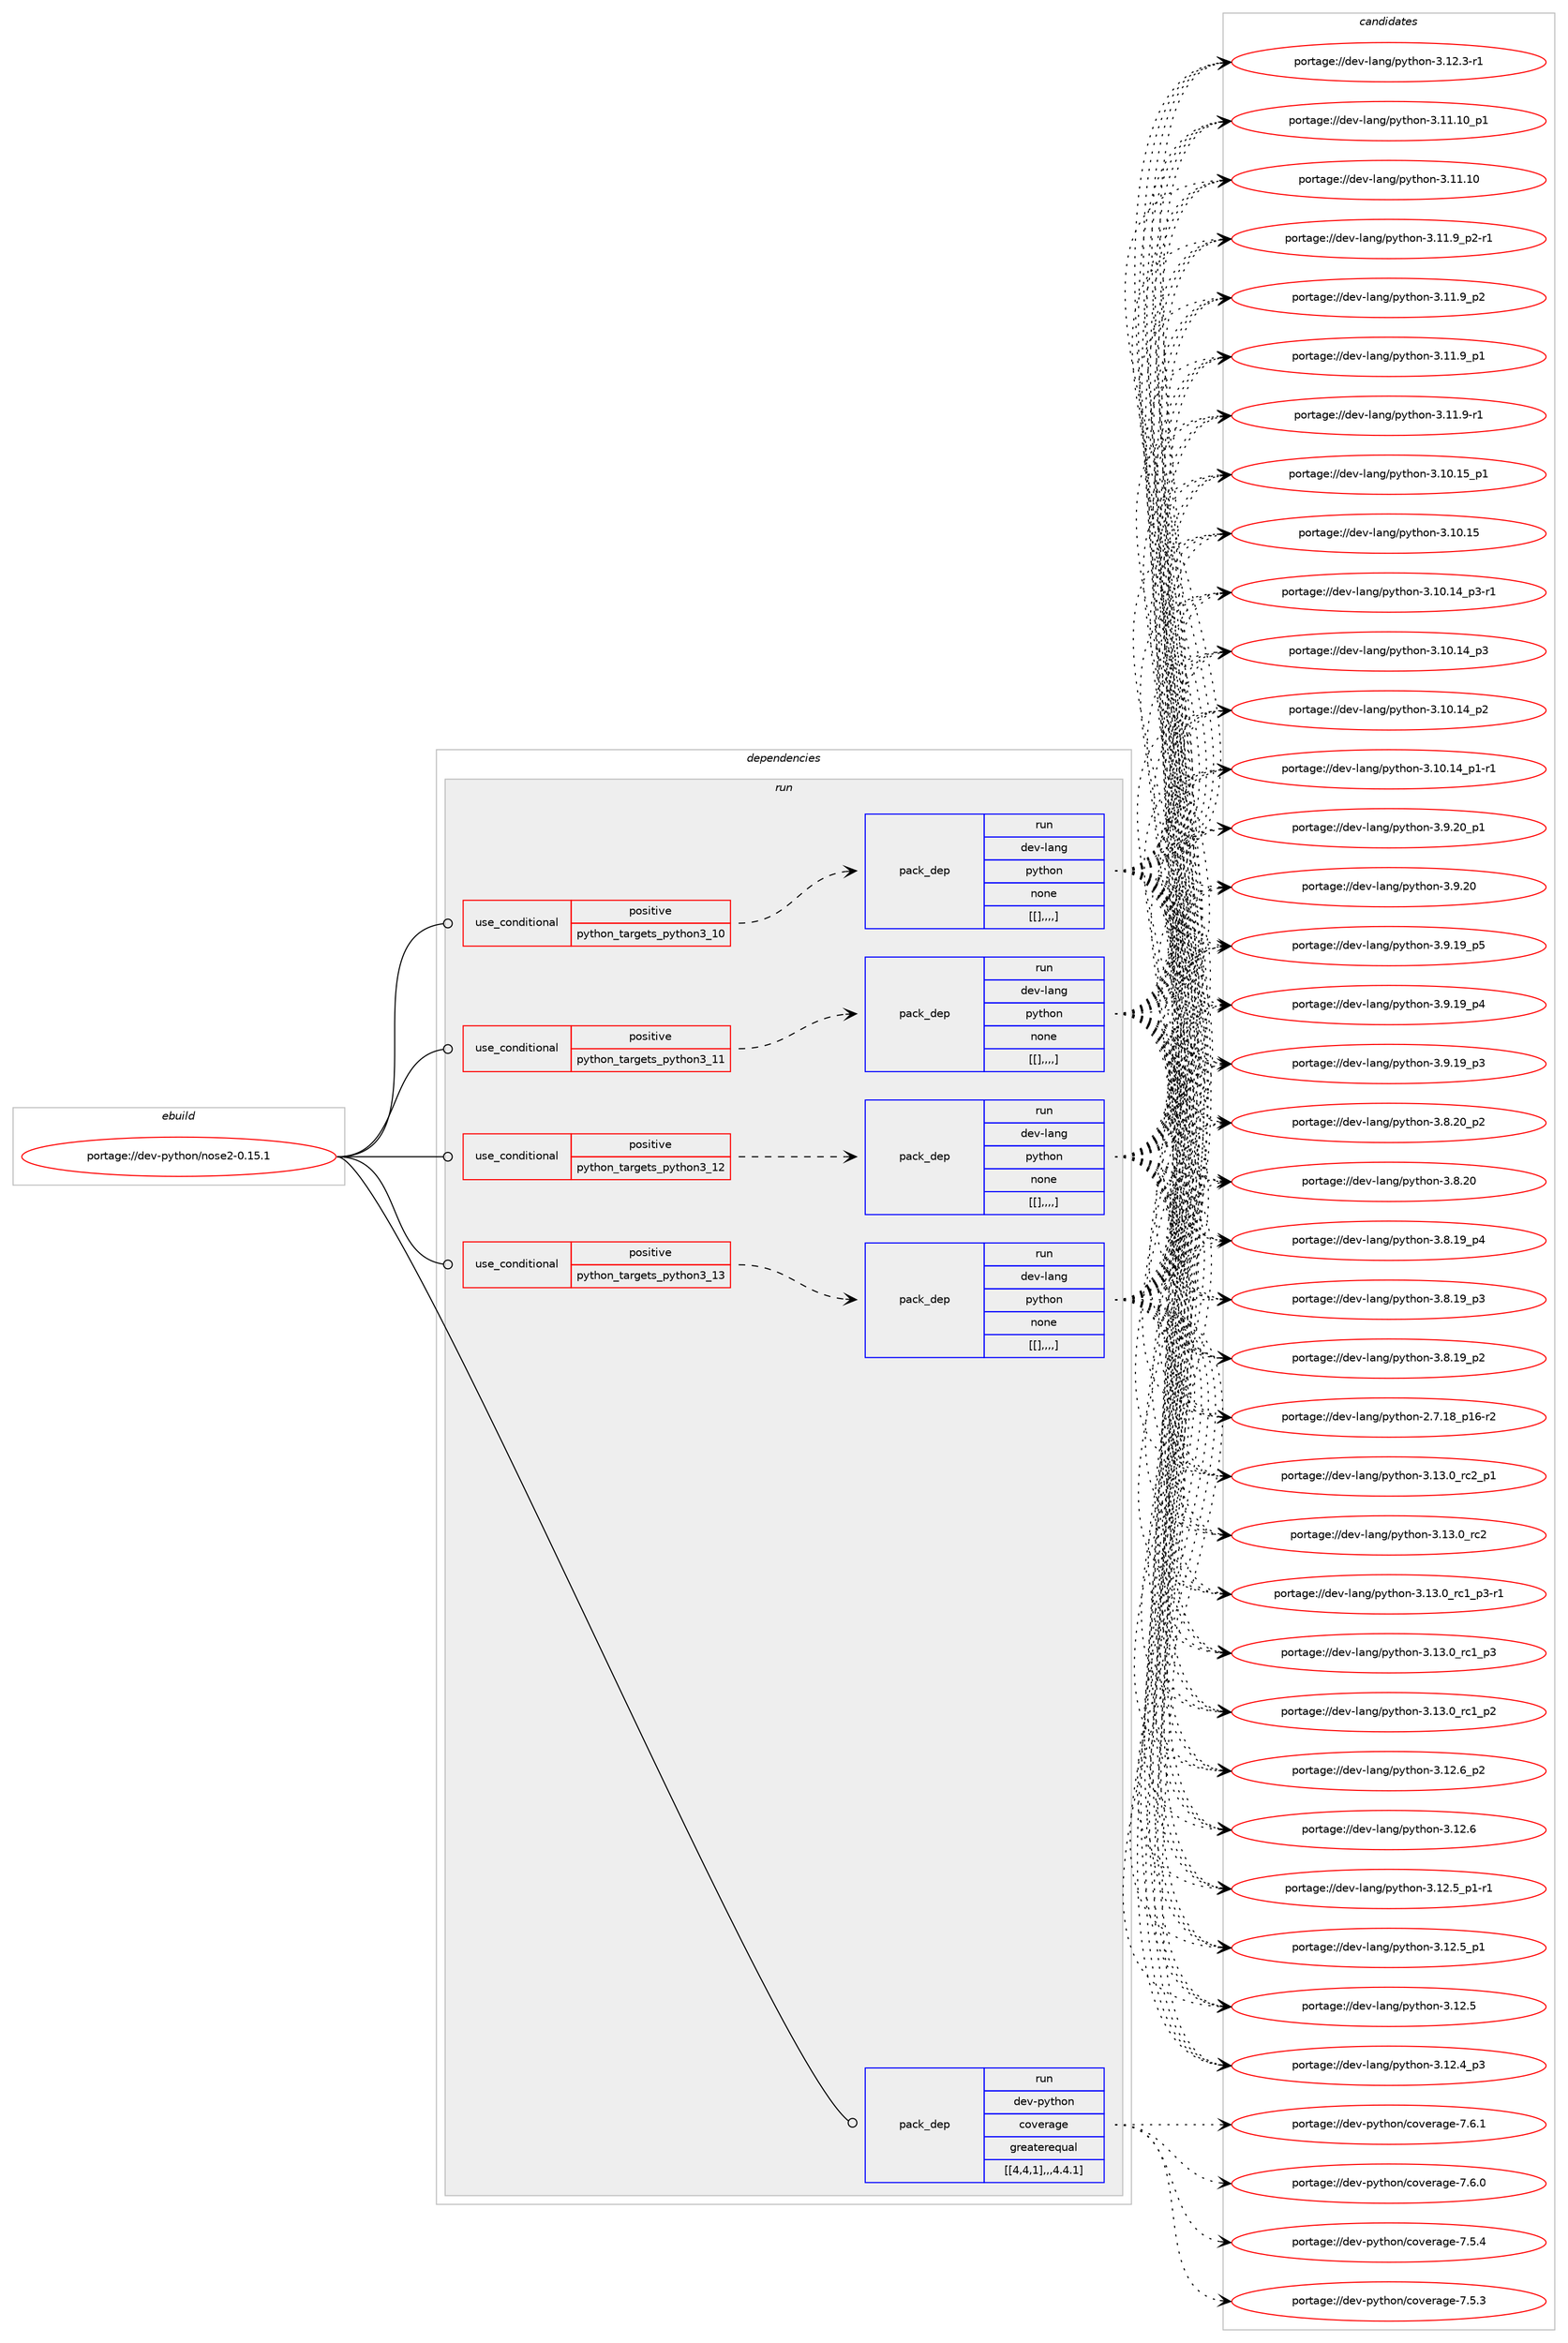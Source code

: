 digraph prolog {

# *************
# Graph options
# *************

newrank=true;
concentrate=true;
compound=true;
graph [rankdir=LR,fontname=Helvetica,fontsize=10,ranksep=1.5];#, ranksep=2.5, nodesep=0.2];
edge  [arrowhead=vee];
node  [fontname=Helvetica,fontsize=10];

# **********
# The ebuild
# **********

subgraph cluster_leftcol {
color=gray;
label=<<i>ebuild</i>>;
id [label="portage://dev-python/nose2-0.15.1", color=red, width=4, href="../dev-python/nose2-0.15.1.svg"];
}

# ****************
# The dependencies
# ****************

subgraph cluster_midcol {
color=gray;
label=<<i>dependencies</i>>;
subgraph cluster_compile {
fillcolor="#eeeeee";
style=filled;
label=<<i>compile</i>>;
}
subgraph cluster_compileandrun {
fillcolor="#eeeeee";
style=filled;
label=<<i>compile and run</i>>;
}
subgraph cluster_run {
fillcolor="#eeeeee";
style=filled;
label=<<i>run</i>>;
subgraph cond36549 {
dependency154662 [label=<<TABLE BORDER="0" CELLBORDER="1" CELLSPACING="0" CELLPADDING="4"><TR><TD ROWSPAN="3" CELLPADDING="10">use_conditional</TD></TR><TR><TD>positive</TD></TR><TR><TD>python_targets_python3_10</TD></TR></TABLE>>, shape=none, color=red];
subgraph pack116899 {
dependency154663 [label=<<TABLE BORDER="0" CELLBORDER="1" CELLSPACING="0" CELLPADDING="4" WIDTH="220"><TR><TD ROWSPAN="6" CELLPADDING="30">pack_dep</TD></TR><TR><TD WIDTH="110">run</TD></TR><TR><TD>dev-lang</TD></TR><TR><TD>python</TD></TR><TR><TD>none</TD></TR><TR><TD>[[],,,,]</TD></TR></TABLE>>, shape=none, color=blue];
}
dependency154662:e -> dependency154663:w [weight=20,style="dashed",arrowhead="vee"];
}
id:e -> dependency154662:w [weight=20,style="solid",arrowhead="odot"];
subgraph cond36550 {
dependency154664 [label=<<TABLE BORDER="0" CELLBORDER="1" CELLSPACING="0" CELLPADDING="4"><TR><TD ROWSPAN="3" CELLPADDING="10">use_conditional</TD></TR><TR><TD>positive</TD></TR><TR><TD>python_targets_python3_11</TD></TR></TABLE>>, shape=none, color=red];
subgraph pack116900 {
dependency154665 [label=<<TABLE BORDER="0" CELLBORDER="1" CELLSPACING="0" CELLPADDING="4" WIDTH="220"><TR><TD ROWSPAN="6" CELLPADDING="30">pack_dep</TD></TR><TR><TD WIDTH="110">run</TD></TR><TR><TD>dev-lang</TD></TR><TR><TD>python</TD></TR><TR><TD>none</TD></TR><TR><TD>[[],,,,]</TD></TR></TABLE>>, shape=none, color=blue];
}
dependency154664:e -> dependency154665:w [weight=20,style="dashed",arrowhead="vee"];
}
id:e -> dependency154664:w [weight=20,style="solid",arrowhead="odot"];
subgraph cond36551 {
dependency154666 [label=<<TABLE BORDER="0" CELLBORDER="1" CELLSPACING="0" CELLPADDING="4"><TR><TD ROWSPAN="3" CELLPADDING="10">use_conditional</TD></TR><TR><TD>positive</TD></TR><TR><TD>python_targets_python3_12</TD></TR></TABLE>>, shape=none, color=red];
subgraph pack116901 {
dependency154667 [label=<<TABLE BORDER="0" CELLBORDER="1" CELLSPACING="0" CELLPADDING="4" WIDTH="220"><TR><TD ROWSPAN="6" CELLPADDING="30">pack_dep</TD></TR><TR><TD WIDTH="110">run</TD></TR><TR><TD>dev-lang</TD></TR><TR><TD>python</TD></TR><TR><TD>none</TD></TR><TR><TD>[[],,,,]</TD></TR></TABLE>>, shape=none, color=blue];
}
dependency154666:e -> dependency154667:w [weight=20,style="dashed",arrowhead="vee"];
}
id:e -> dependency154666:w [weight=20,style="solid",arrowhead="odot"];
subgraph cond36552 {
dependency154668 [label=<<TABLE BORDER="0" CELLBORDER="1" CELLSPACING="0" CELLPADDING="4"><TR><TD ROWSPAN="3" CELLPADDING="10">use_conditional</TD></TR><TR><TD>positive</TD></TR><TR><TD>python_targets_python3_13</TD></TR></TABLE>>, shape=none, color=red];
subgraph pack116902 {
dependency154669 [label=<<TABLE BORDER="0" CELLBORDER="1" CELLSPACING="0" CELLPADDING="4" WIDTH="220"><TR><TD ROWSPAN="6" CELLPADDING="30">pack_dep</TD></TR><TR><TD WIDTH="110">run</TD></TR><TR><TD>dev-lang</TD></TR><TR><TD>python</TD></TR><TR><TD>none</TD></TR><TR><TD>[[],,,,]</TD></TR></TABLE>>, shape=none, color=blue];
}
dependency154668:e -> dependency154669:w [weight=20,style="dashed",arrowhead="vee"];
}
id:e -> dependency154668:w [weight=20,style="solid",arrowhead="odot"];
subgraph pack116903 {
dependency154670 [label=<<TABLE BORDER="0" CELLBORDER="1" CELLSPACING="0" CELLPADDING="4" WIDTH="220"><TR><TD ROWSPAN="6" CELLPADDING="30">pack_dep</TD></TR><TR><TD WIDTH="110">run</TD></TR><TR><TD>dev-python</TD></TR><TR><TD>coverage</TD></TR><TR><TD>greaterequal</TD></TR><TR><TD>[[4,4,1],,,4.4.1]</TD></TR></TABLE>>, shape=none, color=blue];
}
id:e -> dependency154670:w [weight=20,style="solid",arrowhead="odot"];
}
}

# **************
# The candidates
# **************

subgraph cluster_choices {
rank=same;
color=gray;
label=<<i>candidates</i>>;

subgraph choice116899 {
color=black;
nodesep=1;
choice100101118451089711010347112121116104111110455146495146489511499509511249 [label="portage://dev-lang/python-3.13.0_rc2_p1", color=red, width=4,href="../dev-lang/python-3.13.0_rc2_p1.svg"];
choice10010111845108971101034711212111610411111045514649514648951149950 [label="portage://dev-lang/python-3.13.0_rc2", color=red, width=4,href="../dev-lang/python-3.13.0_rc2.svg"];
choice1001011184510897110103471121211161041111104551464951464895114994995112514511449 [label="portage://dev-lang/python-3.13.0_rc1_p3-r1", color=red, width=4,href="../dev-lang/python-3.13.0_rc1_p3-r1.svg"];
choice100101118451089711010347112121116104111110455146495146489511499499511251 [label="portage://dev-lang/python-3.13.0_rc1_p3", color=red, width=4,href="../dev-lang/python-3.13.0_rc1_p3.svg"];
choice100101118451089711010347112121116104111110455146495146489511499499511250 [label="portage://dev-lang/python-3.13.0_rc1_p2", color=red, width=4,href="../dev-lang/python-3.13.0_rc1_p2.svg"];
choice100101118451089711010347112121116104111110455146495046549511250 [label="portage://dev-lang/python-3.12.6_p2", color=red, width=4,href="../dev-lang/python-3.12.6_p2.svg"];
choice10010111845108971101034711212111610411111045514649504654 [label="portage://dev-lang/python-3.12.6", color=red, width=4,href="../dev-lang/python-3.12.6.svg"];
choice1001011184510897110103471121211161041111104551464950465395112494511449 [label="portage://dev-lang/python-3.12.5_p1-r1", color=red, width=4,href="../dev-lang/python-3.12.5_p1-r1.svg"];
choice100101118451089711010347112121116104111110455146495046539511249 [label="portage://dev-lang/python-3.12.5_p1", color=red, width=4,href="../dev-lang/python-3.12.5_p1.svg"];
choice10010111845108971101034711212111610411111045514649504653 [label="portage://dev-lang/python-3.12.5", color=red, width=4,href="../dev-lang/python-3.12.5.svg"];
choice100101118451089711010347112121116104111110455146495046529511251 [label="portage://dev-lang/python-3.12.4_p3", color=red, width=4,href="../dev-lang/python-3.12.4_p3.svg"];
choice100101118451089711010347112121116104111110455146495046514511449 [label="portage://dev-lang/python-3.12.3-r1", color=red, width=4,href="../dev-lang/python-3.12.3-r1.svg"];
choice10010111845108971101034711212111610411111045514649494649489511249 [label="portage://dev-lang/python-3.11.10_p1", color=red, width=4,href="../dev-lang/python-3.11.10_p1.svg"];
choice1001011184510897110103471121211161041111104551464949464948 [label="portage://dev-lang/python-3.11.10", color=red, width=4,href="../dev-lang/python-3.11.10.svg"];
choice1001011184510897110103471121211161041111104551464949465795112504511449 [label="portage://dev-lang/python-3.11.9_p2-r1", color=red, width=4,href="../dev-lang/python-3.11.9_p2-r1.svg"];
choice100101118451089711010347112121116104111110455146494946579511250 [label="portage://dev-lang/python-3.11.9_p2", color=red, width=4,href="../dev-lang/python-3.11.9_p2.svg"];
choice100101118451089711010347112121116104111110455146494946579511249 [label="portage://dev-lang/python-3.11.9_p1", color=red, width=4,href="../dev-lang/python-3.11.9_p1.svg"];
choice100101118451089711010347112121116104111110455146494946574511449 [label="portage://dev-lang/python-3.11.9-r1", color=red, width=4,href="../dev-lang/python-3.11.9-r1.svg"];
choice10010111845108971101034711212111610411111045514649484649539511249 [label="portage://dev-lang/python-3.10.15_p1", color=red, width=4,href="../dev-lang/python-3.10.15_p1.svg"];
choice1001011184510897110103471121211161041111104551464948464953 [label="portage://dev-lang/python-3.10.15", color=red, width=4,href="../dev-lang/python-3.10.15.svg"];
choice100101118451089711010347112121116104111110455146494846495295112514511449 [label="portage://dev-lang/python-3.10.14_p3-r1", color=red, width=4,href="../dev-lang/python-3.10.14_p3-r1.svg"];
choice10010111845108971101034711212111610411111045514649484649529511251 [label="portage://dev-lang/python-3.10.14_p3", color=red, width=4,href="../dev-lang/python-3.10.14_p3.svg"];
choice10010111845108971101034711212111610411111045514649484649529511250 [label="portage://dev-lang/python-3.10.14_p2", color=red, width=4,href="../dev-lang/python-3.10.14_p2.svg"];
choice100101118451089711010347112121116104111110455146494846495295112494511449 [label="portage://dev-lang/python-3.10.14_p1-r1", color=red, width=4,href="../dev-lang/python-3.10.14_p1-r1.svg"];
choice100101118451089711010347112121116104111110455146574650489511249 [label="portage://dev-lang/python-3.9.20_p1", color=red, width=4,href="../dev-lang/python-3.9.20_p1.svg"];
choice10010111845108971101034711212111610411111045514657465048 [label="portage://dev-lang/python-3.9.20", color=red, width=4,href="../dev-lang/python-3.9.20.svg"];
choice100101118451089711010347112121116104111110455146574649579511253 [label="portage://dev-lang/python-3.9.19_p5", color=red, width=4,href="../dev-lang/python-3.9.19_p5.svg"];
choice100101118451089711010347112121116104111110455146574649579511252 [label="portage://dev-lang/python-3.9.19_p4", color=red, width=4,href="../dev-lang/python-3.9.19_p4.svg"];
choice100101118451089711010347112121116104111110455146574649579511251 [label="portage://dev-lang/python-3.9.19_p3", color=red, width=4,href="../dev-lang/python-3.9.19_p3.svg"];
choice100101118451089711010347112121116104111110455146564650489511250 [label="portage://dev-lang/python-3.8.20_p2", color=red, width=4,href="../dev-lang/python-3.8.20_p2.svg"];
choice10010111845108971101034711212111610411111045514656465048 [label="portage://dev-lang/python-3.8.20", color=red, width=4,href="../dev-lang/python-3.8.20.svg"];
choice100101118451089711010347112121116104111110455146564649579511252 [label="portage://dev-lang/python-3.8.19_p4", color=red, width=4,href="../dev-lang/python-3.8.19_p4.svg"];
choice100101118451089711010347112121116104111110455146564649579511251 [label="portage://dev-lang/python-3.8.19_p3", color=red, width=4,href="../dev-lang/python-3.8.19_p3.svg"];
choice100101118451089711010347112121116104111110455146564649579511250 [label="portage://dev-lang/python-3.8.19_p2", color=red, width=4,href="../dev-lang/python-3.8.19_p2.svg"];
choice100101118451089711010347112121116104111110455046554649569511249544511450 [label="portage://dev-lang/python-2.7.18_p16-r2", color=red, width=4,href="../dev-lang/python-2.7.18_p16-r2.svg"];
dependency154663:e -> choice100101118451089711010347112121116104111110455146495146489511499509511249:w [style=dotted,weight="100"];
dependency154663:e -> choice10010111845108971101034711212111610411111045514649514648951149950:w [style=dotted,weight="100"];
dependency154663:e -> choice1001011184510897110103471121211161041111104551464951464895114994995112514511449:w [style=dotted,weight="100"];
dependency154663:e -> choice100101118451089711010347112121116104111110455146495146489511499499511251:w [style=dotted,weight="100"];
dependency154663:e -> choice100101118451089711010347112121116104111110455146495146489511499499511250:w [style=dotted,weight="100"];
dependency154663:e -> choice100101118451089711010347112121116104111110455146495046549511250:w [style=dotted,weight="100"];
dependency154663:e -> choice10010111845108971101034711212111610411111045514649504654:w [style=dotted,weight="100"];
dependency154663:e -> choice1001011184510897110103471121211161041111104551464950465395112494511449:w [style=dotted,weight="100"];
dependency154663:e -> choice100101118451089711010347112121116104111110455146495046539511249:w [style=dotted,weight="100"];
dependency154663:e -> choice10010111845108971101034711212111610411111045514649504653:w [style=dotted,weight="100"];
dependency154663:e -> choice100101118451089711010347112121116104111110455146495046529511251:w [style=dotted,weight="100"];
dependency154663:e -> choice100101118451089711010347112121116104111110455146495046514511449:w [style=dotted,weight="100"];
dependency154663:e -> choice10010111845108971101034711212111610411111045514649494649489511249:w [style=dotted,weight="100"];
dependency154663:e -> choice1001011184510897110103471121211161041111104551464949464948:w [style=dotted,weight="100"];
dependency154663:e -> choice1001011184510897110103471121211161041111104551464949465795112504511449:w [style=dotted,weight="100"];
dependency154663:e -> choice100101118451089711010347112121116104111110455146494946579511250:w [style=dotted,weight="100"];
dependency154663:e -> choice100101118451089711010347112121116104111110455146494946579511249:w [style=dotted,weight="100"];
dependency154663:e -> choice100101118451089711010347112121116104111110455146494946574511449:w [style=dotted,weight="100"];
dependency154663:e -> choice10010111845108971101034711212111610411111045514649484649539511249:w [style=dotted,weight="100"];
dependency154663:e -> choice1001011184510897110103471121211161041111104551464948464953:w [style=dotted,weight="100"];
dependency154663:e -> choice100101118451089711010347112121116104111110455146494846495295112514511449:w [style=dotted,weight="100"];
dependency154663:e -> choice10010111845108971101034711212111610411111045514649484649529511251:w [style=dotted,weight="100"];
dependency154663:e -> choice10010111845108971101034711212111610411111045514649484649529511250:w [style=dotted,weight="100"];
dependency154663:e -> choice100101118451089711010347112121116104111110455146494846495295112494511449:w [style=dotted,weight="100"];
dependency154663:e -> choice100101118451089711010347112121116104111110455146574650489511249:w [style=dotted,weight="100"];
dependency154663:e -> choice10010111845108971101034711212111610411111045514657465048:w [style=dotted,weight="100"];
dependency154663:e -> choice100101118451089711010347112121116104111110455146574649579511253:w [style=dotted,weight="100"];
dependency154663:e -> choice100101118451089711010347112121116104111110455146574649579511252:w [style=dotted,weight="100"];
dependency154663:e -> choice100101118451089711010347112121116104111110455146574649579511251:w [style=dotted,weight="100"];
dependency154663:e -> choice100101118451089711010347112121116104111110455146564650489511250:w [style=dotted,weight="100"];
dependency154663:e -> choice10010111845108971101034711212111610411111045514656465048:w [style=dotted,weight="100"];
dependency154663:e -> choice100101118451089711010347112121116104111110455146564649579511252:w [style=dotted,weight="100"];
dependency154663:e -> choice100101118451089711010347112121116104111110455146564649579511251:w [style=dotted,weight="100"];
dependency154663:e -> choice100101118451089711010347112121116104111110455146564649579511250:w [style=dotted,weight="100"];
dependency154663:e -> choice100101118451089711010347112121116104111110455046554649569511249544511450:w [style=dotted,weight="100"];
}
subgraph choice116900 {
color=black;
nodesep=1;
choice100101118451089711010347112121116104111110455146495146489511499509511249 [label="portage://dev-lang/python-3.13.0_rc2_p1", color=red, width=4,href="../dev-lang/python-3.13.0_rc2_p1.svg"];
choice10010111845108971101034711212111610411111045514649514648951149950 [label="portage://dev-lang/python-3.13.0_rc2", color=red, width=4,href="../dev-lang/python-3.13.0_rc2.svg"];
choice1001011184510897110103471121211161041111104551464951464895114994995112514511449 [label="portage://dev-lang/python-3.13.0_rc1_p3-r1", color=red, width=4,href="../dev-lang/python-3.13.0_rc1_p3-r1.svg"];
choice100101118451089711010347112121116104111110455146495146489511499499511251 [label="portage://dev-lang/python-3.13.0_rc1_p3", color=red, width=4,href="../dev-lang/python-3.13.0_rc1_p3.svg"];
choice100101118451089711010347112121116104111110455146495146489511499499511250 [label="portage://dev-lang/python-3.13.0_rc1_p2", color=red, width=4,href="../dev-lang/python-3.13.0_rc1_p2.svg"];
choice100101118451089711010347112121116104111110455146495046549511250 [label="portage://dev-lang/python-3.12.6_p2", color=red, width=4,href="../dev-lang/python-3.12.6_p2.svg"];
choice10010111845108971101034711212111610411111045514649504654 [label="portage://dev-lang/python-3.12.6", color=red, width=4,href="../dev-lang/python-3.12.6.svg"];
choice1001011184510897110103471121211161041111104551464950465395112494511449 [label="portage://dev-lang/python-3.12.5_p1-r1", color=red, width=4,href="../dev-lang/python-3.12.5_p1-r1.svg"];
choice100101118451089711010347112121116104111110455146495046539511249 [label="portage://dev-lang/python-3.12.5_p1", color=red, width=4,href="../dev-lang/python-3.12.5_p1.svg"];
choice10010111845108971101034711212111610411111045514649504653 [label="portage://dev-lang/python-3.12.5", color=red, width=4,href="../dev-lang/python-3.12.5.svg"];
choice100101118451089711010347112121116104111110455146495046529511251 [label="portage://dev-lang/python-3.12.4_p3", color=red, width=4,href="../dev-lang/python-3.12.4_p3.svg"];
choice100101118451089711010347112121116104111110455146495046514511449 [label="portage://dev-lang/python-3.12.3-r1", color=red, width=4,href="../dev-lang/python-3.12.3-r1.svg"];
choice10010111845108971101034711212111610411111045514649494649489511249 [label="portage://dev-lang/python-3.11.10_p1", color=red, width=4,href="../dev-lang/python-3.11.10_p1.svg"];
choice1001011184510897110103471121211161041111104551464949464948 [label="portage://dev-lang/python-3.11.10", color=red, width=4,href="../dev-lang/python-3.11.10.svg"];
choice1001011184510897110103471121211161041111104551464949465795112504511449 [label="portage://dev-lang/python-3.11.9_p2-r1", color=red, width=4,href="../dev-lang/python-3.11.9_p2-r1.svg"];
choice100101118451089711010347112121116104111110455146494946579511250 [label="portage://dev-lang/python-3.11.9_p2", color=red, width=4,href="../dev-lang/python-3.11.9_p2.svg"];
choice100101118451089711010347112121116104111110455146494946579511249 [label="portage://dev-lang/python-3.11.9_p1", color=red, width=4,href="../dev-lang/python-3.11.9_p1.svg"];
choice100101118451089711010347112121116104111110455146494946574511449 [label="portage://dev-lang/python-3.11.9-r1", color=red, width=4,href="../dev-lang/python-3.11.9-r1.svg"];
choice10010111845108971101034711212111610411111045514649484649539511249 [label="portage://dev-lang/python-3.10.15_p1", color=red, width=4,href="../dev-lang/python-3.10.15_p1.svg"];
choice1001011184510897110103471121211161041111104551464948464953 [label="portage://dev-lang/python-3.10.15", color=red, width=4,href="../dev-lang/python-3.10.15.svg"];
choice100101118451089711010347112121116104111110455146494846495295112514511449 [label="portage://dev-lang/python-3.10.14_p3-r1", color=red, width=4,href="../dev-lang/python-3.10.14_p3-r1.svg"];
choice10010111845108971101034711212111610411111045514649484649529511251 [label="portage://dev-lang/python-3.10.14_p3", color=red, width=4,href="../dev-lang/python-3.10.14_p3.svg"];
choice10010111845108971101034711212111610411111045514649484649529511250 [label="portage://dev-lang/python-3.10.14_p2", color=red, width=4,href="../dev-lang/python-3.10.14_p2.svg"];
choice100101118451089711010347112121116104111110455146494846495295112494511449 [label="portage://dev-lang/python-3.10.14_p1-r1", color=red, width=4,href="../dev-lang/python-3.10.14_p1-r1.svg"];
choice100101118451089711010347112121116104111110455146574650489511249 [label="portage://dev-lang/python-3.9.20_p1", color=red, width=4,href="../dev-lang/python-3.9.20_p1.svg"];
choice10010111845108971101034711212111610411111045514657465048 [label="portage://dev-lang/python-3.9.20", color=red, width=4,href="../dev-lang/python-3.9.20.svg"];
choice100101118451089711010347112121116104111110455146574649579511253 [label="portage://dev-lang/python-3.9.19_p5", color=red, width=4,href="../dev-lang/python-3.9.19_p5.svg"];
choice100101118451089711010347112121116104111110455146574649579511252 [label="portage://dev-lang/python-3.9.19_p4", color=red, width=4,href="../dev-lang/python-3.9.19_p4.svg"];
choice100101118451089711010347112121116104111110455146574649579511251 [label="portage://dev-lang/python-3.9.19_p3", color=red, width=4,href="../dev-lang/python-3.9.19_p3.svg"];
choice100101118451089711010347112121116104111110455146564650489511250 [label="portage://dev-lang/python-3.8.20_p2", color=red, width=4,href="../dev-lang/python-3.8.20_p2.svg"];
choice10010111845108971101034711212111610411111045514656465048 [label="portage://dev-lang/python-3.8.20", color=red, width=4,href="../dev-lang/python-3.8.20.svg"];
choice100101118451089711010347112121116104111110455146564649579511252 [label="portage://dev-lang/python-3.8.19_p4", color=red, width=4,href="../dev-lang/python-3.8.19_p4.svg"];
choice100101118451089711010347112121116104111110455146564649579511251 [label="portage://dev-lang/python-3.8.19_p3", color=red, width=4,href="../dev-lang/python-3.8.19_p3.svg"];
choice100101118451089711010347112121116104111110455146564649579511250 [label="portage://dev-lang/python-3.8.19_p2", color=red, width=4,href="../dev-lang/python-3.8.19_p2.svg"];
choice100101118451089711010347112121116104111110455046554649569511249544511450 [label="portage://dev-lang/python-2.7.18_p16-r2", color=red, width=4,href="../dev-lang/python-2.7.18_p16-r2.svg"];
dependency154665:e -> choice100101118451089711010347112121116104111110455146495146489511499509511249:w [style=dotted,weight="100"];
dependency154665:e -> choice10010111845108971101034711212111610411111045514649514648951149950:w [style=dotted,weight="100"];
dependency154665:e -> choice1001011184510897110103471121211161041111104551464951464895114994995112514511449:w [style=dotted,weight="100"];
dependency154665:e -> choice100101118451089711010347112121116104111110455146495146489511499499511251:w [style=dotted,weight="100"];
dependency154665:e -> choice100101118451089711010347112121116104111110455146495146489511499499511250:w [style=dotted,weight="100"];
dependency154665:e -> choice100101118451089711010347112121116104111110455146495046549511250:w [style=dotted,weight="100"];
dependency154665:e -> choice10010111845108971101034711212111610411111045514649504654:w [style=dotted,weight="100"];
dependency154665:e -> choice1001011184510897110103471121211161041111104551464950465395112494511449:w [style=dotted,weight="100"];
dependency154665:e -> choice100101118451089711010347112121116104111110455146495046539511249:w [style=dotted,weight="100"];
dependency154665:e -> choice10010111845108971101034711212111610411111045514649504653:w [style=dotted,weight="100"];
dependency154665:e -> choice100101118451089711010347112121116104111110455146495046529511251:w [style=dotted,weight="100"];
dependency154665:e -> choice100101118451089711010347112121116104111110455146495046514511449:w [style=dotted,weight="100"];
dependency154665:e -> choice10010111845108971101034711212111610411111045514649494649489511249:w [style=dotted,weight="100"];
dependency154665:e -> choice1001011184510897110103471121211161041111104551464949464948:w [style=dotted,weight="100"];
dependency154665:e -> choice1001011184510897110103471121211161041111104551464949465795112504511449:w [style=dotted,weight="100"];
dependency154665:e -> choice100101118451089711010347112121116104111110455146494946579511250:w [style=dotted,weight="100"];
dependency154665:e -> choice100101118451089711010347112121116104111110455146494946579511249:w [style=dotted,weight="100"];
dependency154665:e -> choice100101118451089711010347112121116104111110455146494946574511449:w [style=dotted,weight="100"];
dependency154665:e -> choice10010111845108971101034711212111610411111045514649484649539511249:w [style=dotted,weight="100"];
dependency154665:e -> choice1001011184510897110103471121211161041111104551464948464953:w [style=dotted,weight="100"];
dependency154665:e -> choice100101118451089711010347112121116104111110455146494846495295112514511449:w [style=dotted,weight="100"];
dependency154665:e -> choice10010111845108971101034711212111610411111045514649484649529511251:w [style=dotted,weight="100"];
dependency154665:e -> choice10010111845108971101034711212111610411111045514649484649529511250:w [style=dotted,weight="100"];
dependency154665:e -> choice100101118451089711010347112121116104111110455146494846495295112494511449:w [style=dotted,weight="100"];
dependency154665:e -> choice100101118451089711010347112121116104111110455146574650489511249:w [style=dotted,weight="100"];
dependency154665:e -> choice10010111845108971101034711212111610411111045514657465048:w [style=dotted,weight="100"];
dependency154665:e -> choice100101118451089711010347112121116104111110455146574649579511253:w [style=dotted,weight="100"];
dependency154665:e -> choice100101118451089711010347112121116104111110455146574649579511252:w [style=dotted,weight="100"];
dependency154665:e -> choice100101118451089711010347112121116104111110455146574649579511251:w [style=dotted,weight="100"];
dependency154665:e -> choice100101118451089711010347112121116104111110455146564650489511250:w [style=dotted,weight="100"];
dependency154665:e -> choice10010111845108971101034711212111610411111045514656465048:w [style=dotted,weight="100"];
dependency154665:e -> choice100101118451089711010347112121116104111110455146564649579511252:w [style=dotted,weight="100"];
dependency154665:e -> choice100101118451089711010347112121116104111110455146564649579511251:w [style=dotted,weight="100"];
dependency154665:e -> choice100101118451089711010347112121116104111110455146564649579511250:w [style=dotted,weight="100"];
dependency154665:e -> choice100101118451089711010347112121116104111110455046554649569511249544511450:w [style=dotted,weight="100"];
}
subgraph choice116901 {
color=black;
nodesep=1;
choice100101118451089711010347112121116104111110455146495146489511499509511249 [label="portage://dev-lang/python-3.13.0_rc2_p1", color=red, width=4,href="../dev-lang/python-3.13.0_rc2_p1.svg"];
choice10010111845108971101034711212111610411111045514649514648951149950 [label="portage://dev-lang/python-3.13.0_rc2", color=red, width=4,href="../dev-lang/python-3.13.0_rc2.svg"];
choice1001011184510897110103471121211161041111104551464951464895114994995112514511449 [label="portage://dev-lang/python-3.13.0_rc1_p3-r1", color=red, width=4,href="../dev-lang/python-3.13.0_rc1_p3-r1.svg"];
choice100101118451089711010347112121116104111110455146495146489511499499511251 [label="portage://dev-lang/python-3.13.0_rc1_p3", color=red, width=4,href="../dev-lang/python-3.13.0_rc1_p3.svg"];
choice100101118451089711010347112121116104111110455146495146489511499499511250 [label="portage://dev-lang/python-3.13.0_rc1_p2", color=red, width=4,href="../dev-lang/python-3.13.0_rc1_p2.svg"];
choice100101118451089711010347112121116104111110455146495046549511250 [label="portage://dev-lang/python-3.12.6_p2", color=red, width=4,href="../dev-lang/python-3.12.6_p2.svg"];
choice10010111845108971101034711212111610411111045514649504654 [label="portage://dev-lang/python-3.12.6", color=red, width=4,href="../dev-lang/python-3.12.6.svg"];
choice1001011184510897110103471121211161041111104551464950465395112494511449 [label="portage://dev-lang/python-3.12.5_p1-r1", color=red, width=4,href="../dev-lang/python-3.12.5_p1-r1.svg"];
choice100101118451089711010347112121116104111110455146495046539511249 [label="portage://dev-lang/python-3.12.5_p1", color=red, width=4,href="../dev-lang/python-3.12.5_p1.svg"];
choice10010111845108971101034711212111610411111045514649504653 [label="portage://dev-lang/python-3.12.5", color=red, width=4,href="../dev-lang/python-3.12.5.svg"];
choice100101118451089711010347112121116104111110455146495046529511251 [label="portage://dev-lang/python-3.12.4_p3", color=red, width=4,href="../dev-lang/python-3.12.4_p3.svg"];
choice100101118451089711010347112121116104111110455146495046514511449 [label="portage://dev-lang/python-3.12.3-r1", color=red, width=4,href="../dev-lang/python-3.12.3-r1.svg"];
choice10010111845108971101034711212111610411111045514649494649489511249 [label="portage://dev-lang/python-3.11.10_p1", color=red, width=4,href="../dev-lang/python-3.11.10_p1.svg"];
choice1001011184510897110103471121211161041111104551464949464948 [label="portage://dev-lang/python-3.11.10", color=red, width=4,href="../dev-lang/python-3.11.10.svg"];
choice1001011184510897110103471121211161041111104551464949465795112504511449 [label="portage://dev-lang/python-3.11.9_p2-r1", color=red, width=4,href="../dev-lang/python-3.11.9_p2-r1.svg"];
choice100101118451089711010347112121116104111110455146494946579511250 [label="portage://dev-lang/python-3.11.9_p2", color=red, width=4,href="../dev-lang/python-3.11.9_p2.svg"];
choice100101118451089711010347112121116104111110455146494946579511249 [label="portage://dev-lang/python-3.11.9_p1", color=red, width=4,href="../dev-lang/python-3.11.9_p1.svg"];
choice100101118451089711010347112121116104111110455146494946574511449 [label="portage://dev-lang/python-3.11.9-r1", color=red, width=4,href="../dev-lang/python-3.11.9-r1.svg"];
choice10010111845108971101034711212111610411111045514649484649539511249 [label="portage://dev-lang/python-3.10.15_p1", color=red, width=4,href="../dev-lang/python-3.10.15_p1.svg"];
choice1001011184510897110103471121211161041111104551464948464953 [label="portage://dev-lang/python-3.10.15", color=red, width=4,href="../dev-lang/python-3.10.15.svg"];
choice100101118451089711010347112121116104111110455146494846495295112514511449 [label="portage://dev-lang/python-3.10.14_p3-r1", color=red, width=4,href="../dev-lang/python-3.10.14_p3-r1.svg"];
choice10010111845108971101034711212111610411111045514649484649529511251 [label="portage://dev-lang/python-3.10.14_p3", color=red, width=4,href="../dev-lang/python-3.10.14_p3.svg"];
choice10010111845108971101034711212111610411111045514649484649529511250 [label="portage://dev-lang/python-3.10.14_p2", color=red, width=4,href="../dev-lang/python-3.10.14_p2.svg"];
choice100101118451089711010347112121116104111110455146494846495295112494511449 [label="portage://dev-lang/python-3.10.14_p1-r1", color=red, width=4,href="../dev-lang/python-3.10.14_p1-r1.svg"];
choice100101118451089711010347112121116104111110455146574650489511249 [label="portage://dev-lang/python-3.9.20_p1", color=red, width=4,href="../dev-lang/python-3.9.20_p1.svg"];
choice10010111845108971101034711212111610411111045514657465048 [label="portage://dev-lang/python-3.9.20", color=red, width=4,href="../dev-lang/python-3.9.20.svg"];
choice100101118451089711010347112121116104111110455146574649579511253 [label="portage://dev-lang/python-3.9.19_p5", color=red, width=4,href="../dev-lang/python-3.9.19_p5.svg"];
choice100101118451089711010347112121116104111110455146574649579511252 [label="portage://dev-lang/python-3.9.19_p4", color=red, width=4,href="../dev-lang/python-3.9.19_p4.svg"];
choice100101118451089711010347112121116104111110455146574649579511251 [label="portage://dev-lang/python-3.9.19_p3", color=red, width=4,href="../dev-lang/python-3.9.19_p3.svg"];
choice100101118451089711010347112121116104111110455146564650489511250 [label="portage://dev-lang/python-3.8.20_p2", color=red, width=4,href="../dev-lang/python-3.8.20_p2.svg"];
choice10010111845108971101034711212111610411111045514656465048 [label="portage://dev-lang/python-3.8.20", color=red, width=4,href="../dev-lang/python-3.8.20.svg"];
choice100101118451089711010347112121116104111110455146564649579511252 [label="portage://dev-lang/python-3.8.19_p4", color=red, width=4,href="../dev-lang/python-3.8.19_p4.svg"];
choice100101118451089711010347112121116104111110455146564649579511251 [label="portage://dev-lang/python-3.8.19_p3", color=red, width=4,href="../dev-lang/python-3.8.19_p3.svg"];
choice100101118451089711010347112121116104111110455146564649579511250 [label="portage://dev-lang/python-3.8.19_p2", color=red, width=4,href="../dev-lang/python-3.8.19_p2.svg"];
choice100101118451089711010347112121116104111110455046554649569511249544511450 [label="portage://dev-lang/python-2.7.18_p16-r2", color=red, width=4,href="../dev-lang/python-2.7.18_p16-r2.svg"];
dependency154667:e -> choice100101118451089711010347112121116104111110455146495146489511499509511249:w [style=dotted,weight="100"];
dependency154667:e -> choice10010111845108971101034711212111610411111045514649514648951149950:w [style=dotted,weight="100"];
dependency154667:e -> choice1001011184510897110103471121211161041111104551464951464895114994995112514511449:w [style=dotted,weight="100"];
dependency154667:e -> choice100101118451089711010347112121116104111110455146495146489511499499511251:w [style=dotted,weight="100"];
dependency154667:e -> choice100101118451089711010347112121116104111110455146495146489511499499511250:w [style=dotted,weight="100"];
dependency154667:e -> choice100101118451089711010347112121116104111110455146495046549511250:w [style=dotted,weight="100"];
dependency154667:e -> choice10010111845108971101034711212111610411111045514649504654:w [style=dotted,weight="100"];
dependency154667:e -> choice1001011184510897110103471121211161041111104551464950465395112494511449:w [style=dotted,weight="100"];
dependency154667:e -> choice100101118451089711010347112121116104111110455146495046539511249:w [style=dotted,weight="100"];
dependency154667:e -> choice10010111845108971101034711212111610411111045514649504653:w [style=dotted,weight="100"];
dependency154667:e -> choice100101118451089711010347112121116104111110455146495046529511251:w [style=dotted,weight="100"];
dependency154667:e -> choice100101118451089711010347112121116104111110455146495046514511449:w [style=dotted,weight="100"];
dependency154667:e -> choice10010111845108971101034711212111610411111045514649494649489511249:w [style=dotted,weight="100"];
dependency154667:e -> choice1001011184510897110103471121211161041111104551464949464948:w [style=dotted,weight="100"];
dependency154667:e -> choice1001011184510897110103471121211161041111104551464949465795112504511449:w [style=dotted,weight="100"];
dependency154667:e -> choice100101118451089711010347112121116104111110455146494946579511250:w [style=dotted,weight="100"];
dependency154667:e -> choice100101118451089711010347112121116104111110455146494946579511249:w [style=dotted,weight="100"];
dependency154667:e -> choice100101118451089711010347112121116104111110455146494946574511449:w [style=dotted,weight="100"];
dependency154667:e -> choice10010111845108971101034711212111610411111045514649484649539511249:w [style=dotted,weight="100"];
dependency154667:e -> choice1001011184510897110103471121211161041111104551464948464953:w [style=dotted,weight="100"];
dependency154667:e -> choice100101118451089711010347112121116104111110455146494846495295112514511449:w [style=dotted,weight="100"];
dependency154667:e -> choice10010111845108971101034711212111610411111045514649484649529511251:w [style=dotted,weight="100"];
dependency154667:e -> choice10010111845108971101034711212111610411111045514649484649529511250:w [style=dotted,weight="100"];
dependency154667:e -> choice100101118451089711010347112121116104111110455146494846495295112494511449:w [style=dotted,weight="100"];
dependency154667:e -> choice100101118451089711010347112121116104111110455146574650489511249:w [style=dotted,weight="100"];
dependency154667:e -> choice10010111845108971101034711212111610411111045514657465048:w [style=dotted,weight="100"];
dependency154667:e -> choice100101118451089711010347112121116104111110455146574649579511253:w [style=dotted,weight="100"];
dependency154667:e -> choice100101118451089711010347112121116104111110455146574649579511252:w [style=dotted,weight="100"];
dependency154667:e -> choice100101118451089711010347112121116104111110455146574649579511251:w [style=dotted,weight="100"];
dependency154667:e -> choice100101118451089711010347112121116104111110455146564650489511250:w [style=dotted,weight="100"];
dependency154667:e -> choice10010111845108971101034711212111610411111045514656465048:w [style=dotted,weight="100"];
dependency154667:e -> choice100101118451089711010347112121116104111110455146564649579511252:w [style=dotted,weight="100"];
dependency154667:e -> choice100101118451089711010347112121116104111110455146564649579511251:w [style=dotted,weight="100"];
dependency154667:e -> choice100101118451089711010347112121116104111110455146564649579511250:w [style=dotted,weight="100"];
dependency154667:e -> choice100101118451089711010347112121116104111110455046554649569511249544511450:w [style=dotted,weight="100"];
}
subgraph choice116902 {
color=black;
nodesep=1;
choice100101118451089711010347112121116104111110455146495146489511499509511249 [label="portage://dev-lang/python-3.13.0_rc2_p1", color=red, width=4,href="../dev-lang/python-3.13.0_rc2_p1.svg"];
choice10010111845108971101034711212111610411111045514649514648951149950 [label="portage://dev-lang/python-3.13.0_rc2", color=red, width=4,href="../dev-lang/python-3.13.0_rc2.svg"];
choice1001011184510897110103471121211161041111104551464951464895114994995112514511449 [label="portage://dev-lang/python-3.13.0_rc1_p3-r1", color=red, width=4,href="../dev-lang/python-3.13.0_rc1_p3-r1.svg"];
choice100101118451089711010347112121116104111110455146495146489511499499511251 [label="portage://dev-lang/python-3.13.0_rc1_p3", color=red, width=4,href="../dev-lang/python-3.13.0_rc1_p3.svg"];
choice100101118451089711010347112121116104111110455146495146489511499499511250 [label="portage://dev-lang/python-3.13.0_rc1_p2", color=red, width=4,href="../dev-lang/python-3.13.0_rc1_p2.svg"];
choice100101118451089711010347112121116104111110455146495046549511250 [label="portage://dev-lang/python-3.12.6_p2", color=red, width=4,href="../dev-lang/python-3.12.6_p2.svg"];
choice10010111845108971101034711212111610411111045514649504654 [label="portage://dev-lang/python-3.12.6", color=red, width=4,href="../dev-lang/python-3.12.6.svg"];
choice1001011184510897110103471121211161041111104551464950465395112494511449 [label="portage://dev-lang/python-3.12.5_p1-r1", color=red, width=4,href="../dev-lang/python-3.12.5_p1-r1.svg"];
choice100101118451089711010347112121116104111110455146495046539511249 [label="portage://dev-lang/python-3.12.5_p1", color=red, width=4,href="../dev-lang/python-3.12.5_p1.svg"];
choice10010111845108971101034711212111610411111045514649504653 [label="portage://dev-lang/python-3.12.5", color=red, width=4,href="../dev-lang/python-3.12.5.svg"];
choice100101118451089711010347112121116104111110455146495046529511251 [label="portage://dev-lang/python-3.12.4_p3", color=red, width=4,href="../dev-lang/python-3.12.4_p3.svg"];
choice100101118451089711010347112121116104111110455146495046514511449 [label="portage://dev-lang/python-3.12.3-r1", color=red, width=4,href="../dev-lang/python-3.12.3-r1.svg"];
choice10010111845108971101034711212111610411111045514649494649489511249 [label="portage://dev-lang/python-3.11.10_p1", color=red, width=4,href="../dev-lang/python-3.11.10_p1.svg"];
choice1001011184510897110103471121211161041111104551464949464948 [label="portage://dev-lang/python-3.11.10", color=red, width=4,href="../dev-lang/python-3.11.10.svg"];
choice1001011184510897110103471121211161041111104551464949465795112504511449 [label="portage://dev-lang/python-3.11.9_p2-r1", color=red, width=4,href="../dev-lang/python-3.11.9_p2-r1.svg"];
choice100101118451089711010347112121116104111110455146494946579511250 [label="portage://dev-lang/python-3.11.9_p2", color=red, width=4,href="../dev-lang/python-3.11.9_p2.svg"];
choice100101118451089711010347112121116104111110455146494946579511249 [label="portage://dev-lang/python-3.11.9_p1", color=red, width=4,href="../dev-lang/python-3.11.9_p1.svg"];
choice100101118451089711010347112121116104111110455146494946574511449 [label="portage://dev-lang/python-3.11.9-r1", color=red, width=4,href="../dev-lang/python-3.11.9-r1.svg"];
choice10010111845108971101034711212111610411111045514649484649539511249 [label="portage://dev-lang/python-3.10.15_p1", color=red, width=4,href="../dev-lang/python-3.10.15_p1.svg"];
choice1001011184510897110103471121211161041111104551464948464953 [label="portage://dev-lang/python-3.10.15", color=red, width=4,href="../dev-lang/python-3.10.15.svg"];
choice100101118451089711010347112121116104111110455146494846495295112514511449 [label="portage://dev-lang/python-3.10.14_p3-r1", color=red, width=4,href="../dev-lang/python-3.10.14_p3-r1.svg"];
choice10010111845108971101034711212111610411111045514649484649529511251 [label="portage://dev-lang/python-3.10.14_p3", color=red, width=4,href="../dev-lang/python-3.10.14_p3.svg"];
choice10010111845108971101034711212111610411111045514649484649529511250 [label="portage://dev-lang/python-3.10.14_p2", color=red, width=4,href="../dev-lang/python-3.10.14_p2.svg"];
choice100101118451089711010347112121116104111110455146494846495295112494511449 [label="portage://dev-lang/python-3.10.14_p1-r1", color=red, width=4,href="../dev-lang/python-3.10.14_p1-r1.svg"];
choice100101118451089711010347112121116104111110455146574650489511249 [label="portage://dev-lang/python-3.9.20_p1", color=red, width=4,href="../dev-lang/python-3.9.20_p1.svg"];
choice10010111845108971101034711212111610411111045514657465048 [label="portage://dev-lang/python-3.9.20", color=red, width=4,href="../dev-lang/python-3.9.20.svg"];
choice100101118451089711010347112121116104111110455146574649579511253 [label="portage://dev-lang/python-3.9.19_p5", color=red, width=4,href="../dev-lang/python-3.9.19_p5.svg"];
choice100101118451089711010347112121116104111110455146574649579511252 [label="portage://dev-lang/python-3.9.19_p4", color=red, width=4,href="../dev-lang/python-3.9.19_p4.svg"];
choice100101118451089711010347112121116104111110455146574649579511251 [label="portage://dev-lang/python-3.9.19_p3", color=red, width=4,href="../dev-lang/python-3.9.19_p3.svg"];
choice100101118451089711010347112121116104111110455146564650489511250 [label="portage://dev-lang/python-3.8.20_p2", color=red, width=4,href="../dev-lang/python-3.8.20_p2.svg"];
choice10010111845108971101034711212111610411111045514656465048 [label="portage://dev-lang/python-3.8.20", color=red, width=4,href="../dev-lang/python-3.8.20.svg"];
choice100101118451089711010347112121116104111110455146564649579511252 [label="portage://dev-lang/python-3.8.19_p4", color=red, width=4,href="../dev-lang/python-3.8.19_p4.svg"];
choice100101118451089711010347112121116104111110455146564649579511251 [label="portage://dev-lang/python-3.8.19_p3", color=red, width=4,href="../dev-lang/python-3.8.19_p3.svg"];
choice100101118451089711010347112121116104111110455146564649579511250 [label="portage://dev-lang/python-3.8.19_p2", color=red, width=4,href="../dev-lang/python-3.8.19_p2.svg"];
choice100101118451089711010347112121116104111110455046554649569511249544511450 [label="portage://dev-lang/python-2.7.18_p16-r2", color=red, width=4,href="../dev-lang/python-2.7.18_p16-r2.svg"];
dependency154669:e -> choice100101118451089711010347112121116104111110455146495146489511499509511249:w [style=dotted,weight="100"];
dependency154669:e -> choice10010111845108971101034711212111610411111045514649514648951149950:w [style=dotted,weight="100"];
dependency154669:e -> choice1001011184510897110103471121211161041111104551464951464895114994995112514511449:w [style=dotted,weight="100"];
dependency154669:e -> choice100101118451089711010347112121116104111110455146495146489511499499511251:w [style=dotted,weight="100"];
dependency154669:e -> choice100101118451089711010347112121116104111110455146495146489511499499511250:w [style=dotted,weight="100"];
dependency154669:e -> choice100101118451089711010347112121116104111110455146495046549511250:w [style=dotted,weight="100"];
dependency154669:e -> choice10010111845108971101034711212111610411111045514649504654:w [style=dotted,weight="100"];
dependency154669:e -> choice1001011184510897110103471121211161041111104551464950465395112494511449:w [style=dotted,weight="100"];
dependency154669:e -> choice100101118451089711010347112121116104111110455146495046539511249:w [style=dotted,weight="100"];
dependency154669:e -> choice10010111845108971101034711212111610411111045514649504653:w [style=dotted,weight="100"];
dependency154669:e -> choice100101118451089711010347112121116104111110455146495046529511251:w [style=dotted,weight="100"];
dependency154669:e -> choice100101118451089711010347112121116104111110455146495046514511449:w [style=dotted,weight="100"];
dependency154669:e -> choice10010111845108971101034711212111610411111045514649494649489511249:w [style=dotted,weight="100"];
dependency154669:e -> choice1001011184510897110103471121211161041111104551464949464948:w [style=dotted,weight="100"];
dependency154669:e -> choice1001011184510897110103471121211161041111104551464949465795112504511449:w [style=dotted,weight="100"];
dependency154669:e -> choice100101118451089711010347112121116104111110455146494946579511250:w [style=dotted,weight="100"];
dependency154669:e -> choice100101118451089711010347112121116104111110455146494946579511249:w [style=dotted,weight="100"];
dependency154669:e -> choice100101118451089711010347112121116104111110455146494946574511449:w [style=dotted,weight="100"];
dependency154669:e -> choice10010111845108971101034711212111610411111045514649484649539511249:w [style=dotted,weight="100"];
dependency154669:e -> choice1001011184510897110103471121211161041111104551464948464953:w [style=dotted,weight="100"];
dependency154669:e -> choice100101118451089711010347112121116104111110455146494846495295112514511449:w [style=dotted,weight="100"];
dependency154669:e -> choice10010111845108971101034711212111610411111045514649484649529511251:w [style=dotted,weight="100"];
dependency154669:e -> choice10010111845108971101034711212111610411111045514649484649529511250:w [style=dotted,weight="100"];
dependency154669:e -> choice100101118451089711010347112121116104111110455146494846495295112494511449:w [style=dotted,weight="100"];
dependency154669:e -> choice100101118451089711010347112121116104111110455146574650489511249:w [style=dotted,weight="100"];
dependency154669:e -> choice10010111845108971101034711212111610411111045514657465048:w [style=dotted,weight="100"];
dependency154669:e -> choice100101118451089711010347112121116104111110455146574649579511253:w [style=dotted,weight="100"];
dependency154669:e -> choice100101118451089711010347112121116104111110455146574649579511252:w [style=dotted,weight="100"];
dependency154669:e -> choice100101118451089711010347112121116104111110455146574649579511251:w [style=dotted,weight="100"];
dependency154669:e -> choice100101118451089711010347112121116104111110455146564650489511250:w [style=dotted,weight="100"];
dependency154669:e -> choice10010111845108971101034711212111610411111045514656465048:w [style=dotted,weight="100"];
dependency154669:e -> choice100101118451089711010347112121116104111110455146564649579511252:w [style=dotted,weight="100"];
dependency154669:e -> choice100101118451089711010347112121116104111110455146564649579511251:w [style=dotted,weight="100"];
dependency154669:e -> choice100101118451089711010347112121116104111110455146564649579511250:w [style=dotted,weight="100"];
dependency154669:e -> choice100101118451089711010347112121116104111110455046554649569511249544511450:w [style=dotted,weight="100"];
}
subgraph choice116903 {
color=black;
nodesep=1;
choice10010111845112121116104111110479911111810111497103101455546544649 [label="portage://dev-python/coverage-7.6.1", color=red, width=4,href="../dev-python/coverage-7.6.1.svg"];
choice10010111845112121116104111110479911111810111497103101455546544648 [label="portage://dev-python/coverage-7.6.0", color=red, width=4,href="../dev-python/coverage-7.6.0.svg"];
choice10010111845112121116104111110479911111810111497103101455546534652 [label="portage://dev-python/coverage-7.5.4", color=red, width=4,href="../dev-python/coverage-7.5.4.svg"];
choice10010111845112121116104111110479911111810111497103101455546534651 [label="portage://dev-python/coverage-7.5.3", color=red, width=4,href="../dev-python/coverage-7.5.3.svg"];
dependency154670:e -> choice10010111845112121116104111110479911111810111497103101455546544649:w [style=dotted,weight="100"];
dependency154670:e -> choice10010111845112121116104111110479911111810111497103101455546544648:w [style=dotted,weight="100"];
dependency154670:e -> choice10010111845112121116104111110479911111810111497103101455546534652:w [style=dotted,weight="100"];
dependency154670:e -> choice10010111845112121116104111110479911111810111497103101455546534651:w [style=dotted,weight="100"];
}
}

}
